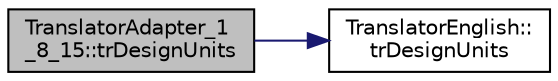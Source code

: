 digraph "TranslatorAdapter_1_8_15::trDesignUnits"
{
 // LATEX_PDF_SIZE
  edge [fontname="Helvetica",fontsize="10",labelfontname="Helvetica",labelfontsize="10"];
  node [fontname="Helvetica",fontsize="10",shape=record];
  rankdir="LR";
  Node1 [label="TranslatorAdapter_1\l_8_15::trDesignUnits",height=0.2,width=0.4,color="black", fillcolor="grey75", style="filled", fontcolor="black",tooltip=" "];
  Node1 -> Node2 [color="midnightblue",fontsize="10",style="solid",fontname="Helvetica"];
  Node2 [label="TranslatorEnglish::\ltrDesignUnits",height=0.2,width=0.4,color="black", fillcolor="white", style="filled",URL="$classTranslatorEnglish.html#ae50b1a43eeba9d331b2508b576ae2454",tooltip=" "];
}
